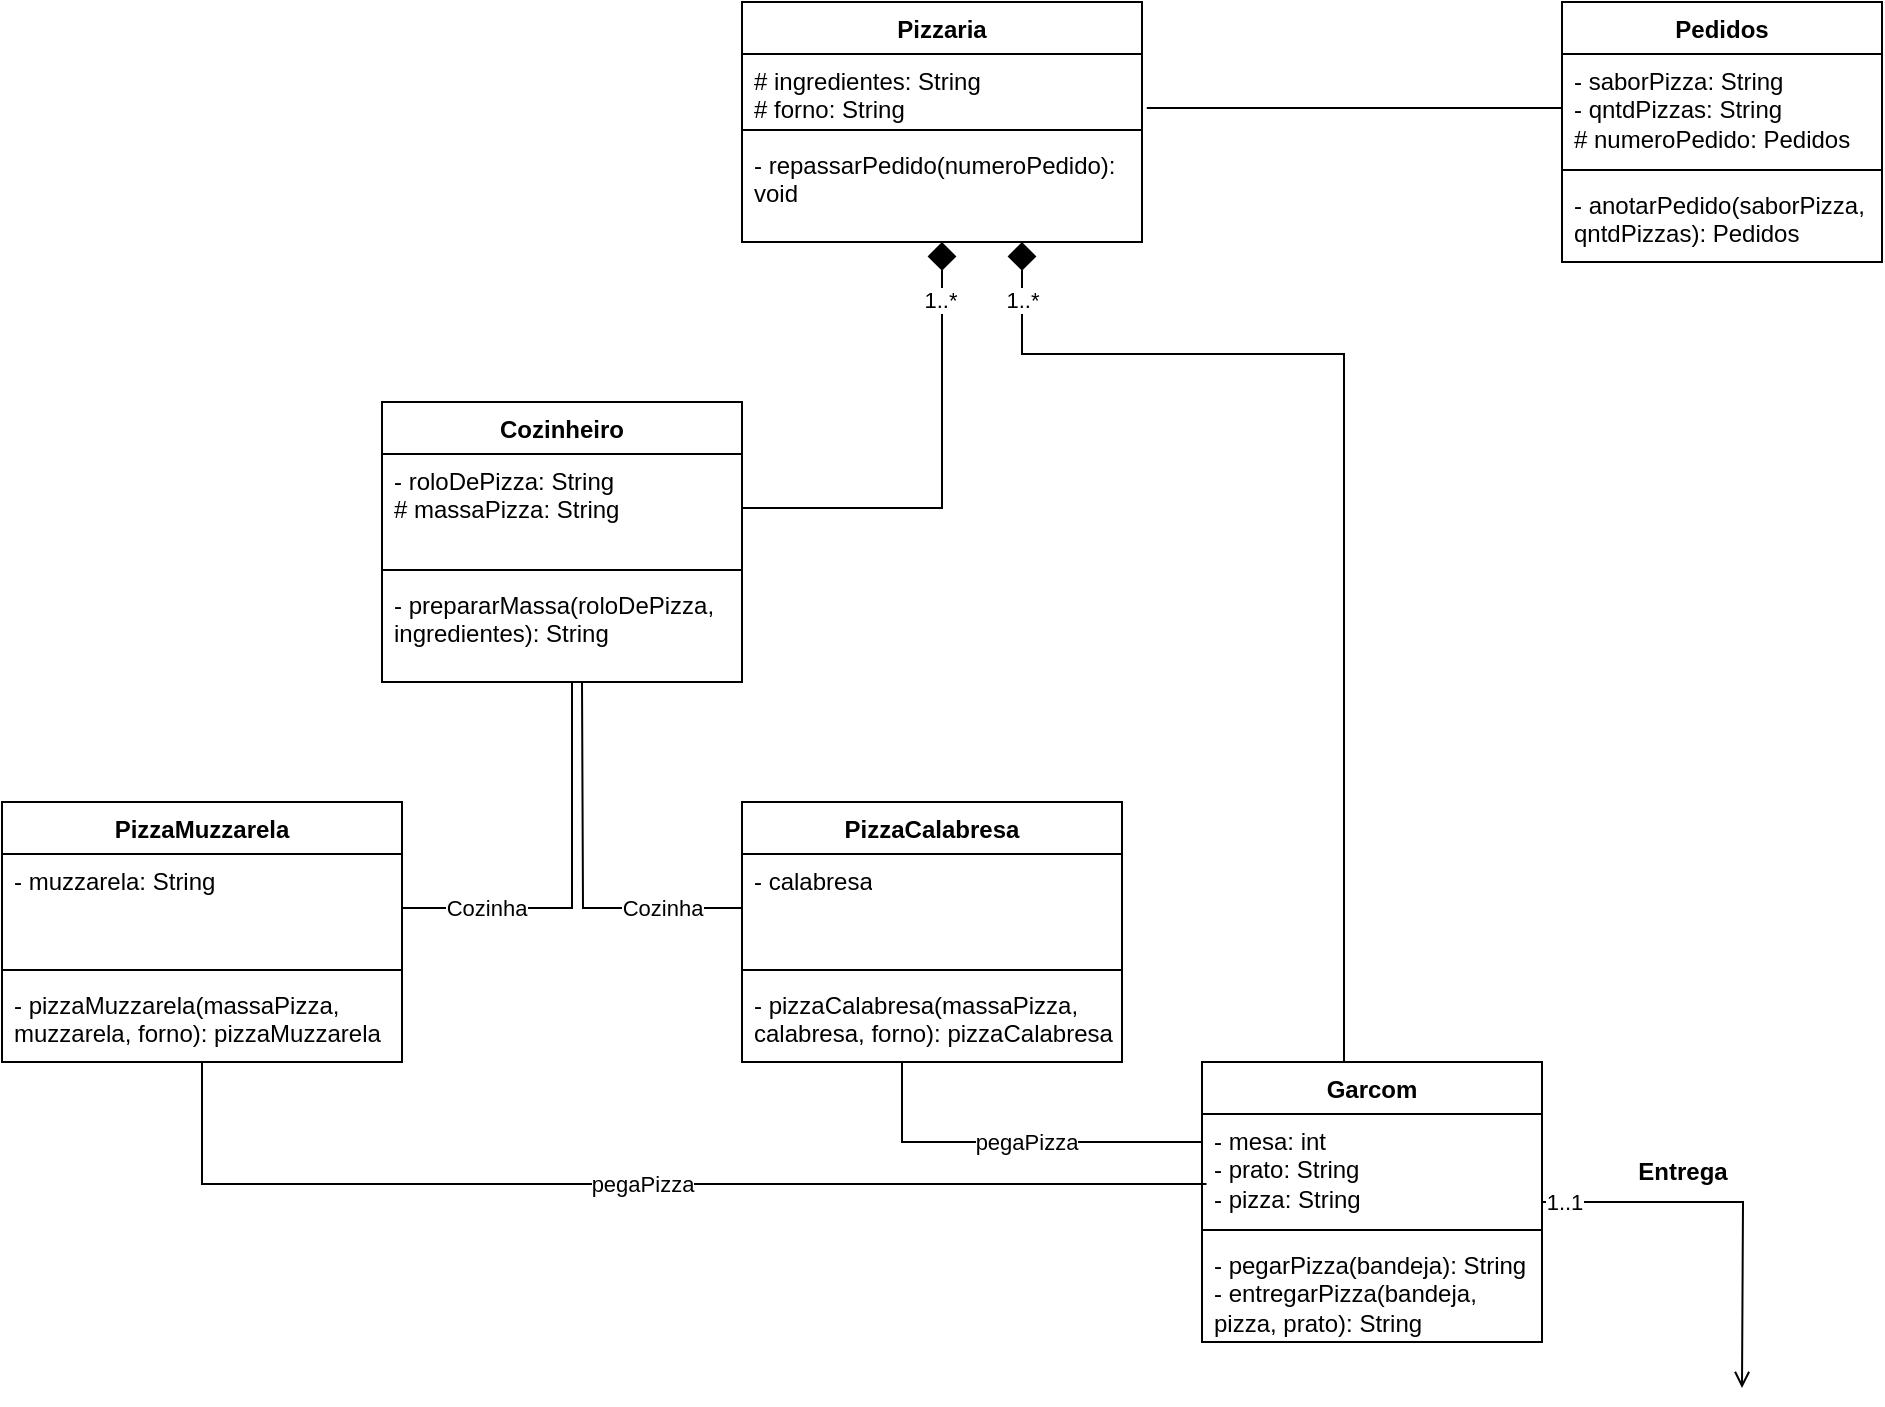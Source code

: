 <mxfile version="24.7.6">
  <diagram name="Page-1" id="e7e014a7-5840-1c2e-5031-d8a46d1fe8dd">
    <mxGraphModel dx="1461" dy="607" grid="1" gridSize="10" guides="1" tooltips="1" connect="1" arrows="1" fold="1" page="1" pageScale="1" pageWidth="1169" pageHeight="826" background="none" math="0" shadow="0">
      <root>
        <mxCell id="0" />
        <mxCell id="1" parent="0" />
        <mxCell id="d01wpcPB62GANtAtGYZp-93" value="Pizzaria" style="swimlane;fontStyle=1;align=center;verticalAlign=top;childLayout=stackLayout;horizontal=1;startSize=26;horizontalStack=0;resizeParent=1;resizeParentMax=0;resizeLast=0;collapsible=1;marginBottom=0;whiteSpace=wrap;html=1;" parent="1" vertex="1">
          <mxGeometry x="440" y="40" width="200" height="120" as="geometry" />
        </mxCell>
        <mxCell id="d01wpcPB62GANtAtGYZp-94" value="# ingredientes: String&lt;div&gt;# forno&lt;span style=&quot;background-color: initial;&quot;&gt;: String&lt;/span&gt;&lt;/div&gt;" style="text;strokeColor=none;fillColor=none;align=left;verticalAlign=top;spacingLeft=4;spacingRight=4;overflow=hidden;rotatable=0;points=[[0,0.5],[1,0.5]];portConstraint=eastwest;whiteSpace=wrap;html=1;" parent="d01wpcPB62GANtAtGYZp-93" vertex="1">
          <mxGeometry y="26" width="200" height="34" as="geometry" />
        </mxCell>
        <mxCell id="d01wpcPB62GANtAtGYZp-95" value="" style="line;strokeWidth=1;fillColor=none;align=left;verticalAlign=middle;spacingTop=-1;spacingLeft=3;spacingRight=3;rotatable=0;labelPosition=right;points=[];portConstraint=eastwest;strokeColor=inherit;" parent="d01wpcPB62GANtAtGYZp-93" vertex="1">
          <mxGeometry y="60" width="200" height="8" as="geometry" />
        </mxCell>
        <mxCell id="d01wpcPB62GANtAtGYZp-96" value="- repassarPedido(numeroPedido): void" style="text;strokeColor=none;fillColor=none;align=left;verticalAlign=top;spacingLeft=4;spacingRight=4;overflow=hidden;rotatable=0;points=[[0,0.5],[1,0.5]];portConstraint=eastwest;whiteSpace=wrap;html=1;" parent="d01wpcPB62GANtAtGYZp-93" vertex="1">
          <mxGeometry y="68" width="200" height="52" as="geometry" />
        </mxCell>
        <mxCell id="d01wpcPB62GANtAtGYZp-131" value="1..1" style="edgeStyle=orthogonalEdgeStyle;rounded=0;orthogonalLoop=1;jettySize=auto;html=1;entryX=0;entryY=0.5;entryDx=0;entryDy=0;endArrow=open;endFill=0;" parent="1" source="d01wpcPB62GANtAtGYZp-99" edge="1">
          <mxGeometry x="-0.893" relative="1" as="geometry">
            <mxPoint as="offset" />
            <mxPoint x="940" y="733" as="targetPoint" />
          </mxGeometry>
        </mxCell>
        <mxCell id="d01wpcPB62GANtAtGYZp-99" value="&lt;div&gt;Garcom&lt;/div&gt;" style="swimlane;fontStyle=1;align=center;verticalAlign=top;childLayout=stackLayout;horizontal=1;startSize=26;horizontalStack=0;resizeParent=1;resizeParentMax=0;resizeLast=0;collapsible=1;marginBottom=0;whiteSpace=wrap;html=1;" parent="1" vertex="1">
          <mxGeometry x="670" y="570" width="170" height="140" as="geometry" />
        </mxCell>
        <mxCell id="d01wpcPB62GANtAtGYZp-100" value="- mesa: int&lt;div&gt;- prato&lt;span style=&quot;background-color: initial;&quot;&gt;: String&lt;/span&gt;&lt;/div&gt;&lt;div&gt;- pizza&lt;span style=&quot;background-color: initial;&quot;&gt;: String&lt;/span&gt;&lt;/div&gt;" style="text;strokeColor=none;fillColor=none;align=left;verticalAlign=top;spacingLeft=4;spacingRight=4;overflow=hidden;rotatable=0;points=[[0,0.5],[1,0.5]];portConstraint=eastwest;whiteSpace=wrap;html=1;" parent="d01wpcPB62GANtAtGYZp-99" vertex="1">
          <mxGeometry y="26" width="170" height="54" as="geometry" />
        </mxCell>
        <mxCell id="d01wpcPB62GANtAtGYZp-101" value="" style="line;strokeWidth=1;fillColor=none;align=left;verticalAlign=middle;spacingTop=-1;spacingLeft=3;spacingRight=3;rotatable=0;labelPosition=right;points=[];portConstraint=eastwest;strokeColor=inherit;" parent="d01wpcPB62GANtAtGYZp-99" vertex="1">
          <mxGeometry y="80" width="170" height="8" as="geometry" />
        </mxCell>
        <mxCell id="d01wpcPB62GANtAtGYZp-102" value="&lt;div&gt;- pegarPizza(bandeja): String&lt;/div&gt;- entregarPizza(bandeja, pizza, prato): String&lt;div&gt;&lt;br&gt;&lt;/div&gt;" style="text;strokeColor=none;fillColor=none;align=left;verticalAlign=top;spacingLeft=4;spacingRight=4;overflow=hidden;rotatable=0;points=[[0,0.5],[1,0.5]];portConstraint=eastwest;whiteSpace=wrap;html=1;" parent="d01wpcPB62GANtAtGYZp-99" vertex="1">
          <mxGeometry y="88" width="170" height="52" as="geometry" />
        </mxCell>
        <mxCell id="d01wpcPB62GANtAtGYZp-103" value="&lt;div&gt;Cozinheiro&lt;/div&gt;" style="swimlane;fontStyle=1;align=center;verticalAlign=top;childLayout=stackLayout;horizontal=1;startSize=26;horizontalStack=0;resizeParent=1;resizeParentMax=0;resizeLast=0;collapsible=1;marginBottom=0;whiteSpace=wrap;html=1;" parent="1" vertex="1">
          <mxGeometry x="260" y="240" width="180" height="140" as="geometry" />
        </mxCell>
        <mxCell id="d01wpcPB62GANtAtGYZp-104" value="- roloDePizza: String&lt;div&gt;# massaPizza&lt;span style=&quot;background-color: initial;&quot;&gt;: String&lt;/span&gt;&lt;/div&gt;" style="text;strokeColor=none;fillColor=none;align=left;verticalAlign=top;spacingLeft=4;spacingRight=4;overflow=hidden;rotatable=0;points=[[0,0.5],[1,0.5]];portConstraint=eastwest;whiteSpace=wrap;html=1;" parent="d01wpcPB62GANtAtGYZp-103" vertex="1">
          <mxGeometry y="26" width="180" height="54" as="geometry" />
        </mxCell>
        <mxCell id="d01wpcPB62GANtAtGYZp-105" value="" style="line;strokeWidth=1;fillColor=none;align=left;verticalAlign=middle;spacingTop=-1;spacingLeft=3;spacingRight=3;rotatable=0;labelPosition=right;points=[];portConstraint=eastwest;strokeColor=inherit;" parent="d01wpcPB62GANtAtGYZp-103" vertex="1">
          <mxGeometry y="80" width="180" height="8" as="geometry" />
        </mxCell>
        <mxCell id="d01wpcPB62GANtAtGYZp-106" value="- prepararMassa(roloDePizza, ingredientes): String" style="text;strokeColor=none;fillColor=none;align=left;verticalAlign=top;spacingLeft=4;spacingRight=4;overflow=hidden;rotatable=0;points=[[0,0.5],[1,0.5]];portConstraint=eastwest;whiteSpace=wrap;html=1;" parent="d01wpcPB62GANtAtGYZp-103" vertex="1">
          <mxGeometry y="88" width="180" height="52" as="geometry" />
        </mxCell>
        <mxCell id="d01wpcPB62GANtAtGYZp-108" value="1..*" style="edgeStyle=orthogonalEdgeStyle;rounded=0;orthogonalLoop=1;jettySize=auto;html=1;entryX=0.631;entryY=1.038;entryDx=0;entryDy=0;entryPerimeter=0;endArrow=diamond;endFill=1;endSize=12;" parent="1" edge="1">
          <mxGeometry x="0.899" relative="1" as="geometry">
            <mxPoint x="741" y="570" as="sourcePoint" />
            <mxPoint x="580" y="159.998" as="targetPoint" />
            <Array as="points">
              <mxPoint x="741" y="216" />
              <mxPoint x="580" y="216" />
            </Array>
            <mxPoint as="offset" />
          </mxGeometry>
        </mxCell>
        <mxCell id="d01wpcPB62GANtAtGYZp-135" value="pegaPizza" style="edgeStyle=orthogonalEdgeStyle;rounded=0;orthogonalLoop=1;jettySize=auto;html=1;entryX=0;entryY=0.5;entryDx=0;entryDy=0;endArrow=none;endFill=0;" parent="1" source="d01wpcPB62GANtAtGYZp-110" target="d01wpcPB62GANtAtGYZp-100" edge="1">
          <mxGeometry relative="1" as="geometry">
            <Array as="points">
              <mxPoint x="520" y="610" />
              <mxPoint x="670" y="610" />
            </Array>
          </mxGeometry>
        </mxCell>
        <mxCell id="d01wpcPB62GANtAtGYZp-110" value="&lt;div&gt;PizzaCalabresa&lt;/div&gt;" style="swimlane;fontStyle=1;align=center;verticalAlign=top;childLayout=stackLayout;horizontal=1;startSize=26;horizontalStack=0;resizeParent=1;resizeParentMax=0;resizeLast=0;collapsible=1;marginBottom=0;whiteSpace=wrap;html=1;" parent="1" vertex="1">
          <mxGeometry x="440" y="440" width="190" height="130" as="geometry" />
        </mxCell>
        <mxCell id="d01wpcPB62GANtAtGYZp-137" value="&#xa;&lt;span style=&quot;color: rgb(0, 0, 0); font-family: Helvetica; font-size: 11px; font-style: normal; font-variant-ligatures: normal; font-variant-caps: normal; font-weight: 400; letter-spacing: normal; orphans: 2; text-align: center; text-indent: 0px; text-transform: none; widows: 2; word-spacing: 0px; -webkit-text-stroke-width: 0px; white-space: nowrap; background-color: rgb(255, 255, 255); text-decoration-thickness: initial; text-decoration-style: initial; text-decoration-color: initial; display: inline !important; float: none;&quot;&gt;Cozinha&lt;/span&gt;&#xa;&#xa;" style="edgeStyle=orthogonalEdgeStyle;rounded=0;orthogonalLoop=1;jettySize=auto;html=1;endArrow=none;endFill=0;" parent="d01wpcPB62GANtAtGYZp-110" source="d01wpcPB62GANtAtGYZp-111" edge="1">
          <mxGeometry x="-0.584" y="7" relative="1" as="geometry">
            <mxPoint x="-80" y="-60" as="targetPoint" />
            <mxPoint as="offset" />
          </mxGeometry>
        </mxCell>
        <mxCell id="d01wpcPB62GANtAtGYZp-111" value="- calabresa" style="text;strokeColor=none;fillColor=none;align=left;verticalAlign=top;spacingLeft=4;spacingRight=4;overflow=hidden;rotatable=0;points=[[0,0.5],[1,0.5]];portConstraint=eastwest;whiteSpace=wrap;html=1;" parent="d01wpcPB62GANtAtGYZp-110" vertex="1">
          <mxGeometry y="26" width="190" height="54" as="geometry" />
        </mxCell>
        <mxCell id="d01wpcPB62GANtAtGYZp-112" value="" style="line;strokeWidth=1;fillColor=none;align=left;verticalAlign=middle;spacingTop=-1;spacingLeft=3;spacingRight=3;rotatable=0;labelPosition=right;points=[];portConstraint=eastwest;strokeColor=inherit;" parent="d01wpcPB62GANtAtGYZp-110" vertex="1">
          <mxGeometry y="80" width="190" height="8" as="geometry" />
        </mxCell>
        <mxCell id="d01wpcPB62GANtAtGYZp-113" value="- pizzaCalabresa(massaPizza, calabresa, forno): pizzaCalabresa" style="text;strokeColor=none;fillColor=none;align=left;verticalAlign=top;spacingLeft=4;spacingRight=4;overflow=hidden;rotatable=0;points=[[0,0.5],[1,0.5]];portConstraint=eastwest;whiteSpace=wrap;html=1;" parent="d01wpcPB62GANtAtGYZp-110" vertex="1">
          <mxGeometry y="88" width="190" height="42" as="geometry" />
        </mxCell>
        <mxCell id="d01wpcPB62GANtAtGYZp-114" value="&lt;div&gt;PizzaMuzzarela&lt;/div&gt;" style="swimlane;fontStyle=1;align=center;verticalAlign=top;childLayout=stackLayout;horizontal=1;startSize=26;horizontalStack=0;resizeParent=1;resizeParentMax=0;resizeLast=0;collapsible=1;marginBottom=0;whiteSpace=wrap;html=1;" parent="1" vertex="1">
          <mxGeometry x="70" y="440" width="200" height="130" as="geometry" />
        </mxCell>
        <mxCell id="d01wpcPB62GANtAtGYZp-115" value="- muzzarela: String" style="text;strokeColor=none;fillColor=none;align=left;verticalAlign=top;spacingLeft=4;spacingRight=4;overflow=hidden;rotatable=0;points=[[0,0.5],[1,0.5]];portConstraint=eastwest;whiteSpace=wrap;html=1;" parent="d01wpcPB62GANtAtGYZp-114" vertex="1">
          <mxGeometry y="26" width="200" height="54" as="geometry" />
        </mxCell>
        <mxCell id="d01wpcPB62GANtAtGYZp-116" value="" style="line;strokeWidth=1;fillColor=none;align=left;verticalAlign=middle;spacingTop=-1;spacingLeft=3;spacingRight=3;rotatable=0;labelPosition=right;points=[];portConstraint=eastwest;strokeColor=inherit;" parent="d01wpcPB62GANtAtGYZp-114" vertex="1">
          <mxGeometry y="80" width="200" height="8" as="geometry" />
        </mxCell>
        <mxCell id="d01wpcPB62GANtAtGYZp-117" value="- pizzaMuzzarela(massaPizza, muzzarela, forno): pizzaMuzzarela&amp;nbsp;" style="text;strokeColor=none;fillColor=none;align=left;verticalAlign=top;spacingLeft=4;spacingRight=4;overflow=hidden;rotatable=0;points=[[0,0.5],[1,0.5]];portConstraint=eastwest;whiteSpace=wrap;html=1;" parent="d01wpcPB62GANtAtGYZp-114" vertex="1">
          <mxGeometry y="88" width="200" height="42" as="geometry" />
        </mxCell>
        <mxCell id="d01wpcPB62GANtAtGYZp-125" value="Cozinha" style="edgeStyle=orthogonalEdgeStyle;rounded=0;orthogonalLoop=1;jettySize=auto;html=1;entryX=0.469;entryY=1;entryDx=0;entryDy=0;entryPerimeter=0;endArrow=none;endFill=0;align=center;" parent="1" source="d01wpcPB62GANtAtGYZp-115" target="d01wpcPB62GANtAtGYZp-106" edge="1">
          <mxGeometry x="-0.596" relative="1" as="geometry">
            <Array as="points">
              <mxPoint x="355" y="493" />
            </Array>
            <mxPoint as="offset" />
          </mxGeometry>
        </mxCell>
        <mxCell id="d01wpcPB62GANtAtGYZp-132" value="Entrega" style="text;strokeColor=none;fillColor=none;html=1;fontSize=12;fontStyle=1;verticalAlign=middle;align=center;" parent="1" vertex="1">
          <mxGeometry x="890" y="620" width="40" height="10" as="geometry" />
        </mxCell>
        <mxCell id="d01wpcPB62GANtAtGYZp-136" value="pegaPizza" style="edgeStyle=orthogonalEdgeStyle;rounded=0;orthogonalLoop=1;jettySize=auto;html=1;entryX=0.013;entryY=0.648;entryDx=0;entryDy=0;entryPerimeter=0;endArrow=none;endFill=0;" parent="1" source="d01wpcPB62GANtAtGYZp-114" target="d01wpcPB62GANtAtGYZp-100" edge="1">
          <mxGeometry relative="1" as="geometry" />
        </mxCell>
        <mxCell id="3tEJC5cobn0J8dUwouIl-1" value="Pedidos" style="swimlane;fontStyle=1;align=center;verticalAlign=top;childLayout=stackLayout;horizontal=1;startSize=26;horizontalStack=0;resizeParent=1;resizeParentMax=0;resizeLast=0;collapsible=1;marginBottom=0;whiteSpace=wrap;html=1;" parent="1" vertex="1">
          <mxGeometry x="850" y="40" width="160" height="130" as="geometry" />
        </mxCell>
        <mxCell id="3tEJC5cobn0J8dUwouIl-2" value="- saborPizza: String&lt;div&gt;- qntdPizzas&lt;span style=&quot;background-color: initial;&quot;&gt;: String&lt;/span&gt;&lt;/div&gt;&lt;div&gt;# numeroPedido&lt;span style=&quot;background-color: initial;&quot;&gt;: Pedidos&lt;/span&gt;&lt;/div&gt;" style="text;strokeColor=none;fillColor=none;align=left;verticalAlign=top;spacingLeft=4;spacingRight=4;overflow=hidden;rotatable=0;points=[[0,0.5],[1,0.5]];portConstraint=eastwest;whiteSpace=wrap;html=1;" parent="3tEJC5cobn0J8dUwouIl-1" vertex="1">
          <mxGeometry y="26" width="160" height="54" as="geometry" />
        </mxCell>
        <mxCell id="3tEJC5cobn0J8dUwouIl-3" value="" style="line;strokeWidth=1;fillColor=none;align=left;verticalAlign=middle;spacingTop=-1;spacingLeft=3;spacingRight=3;rotatable=0;labelPosition=right;points=[];portConstraint=eastwest;strokeColor=inherit;" parent="3tEJC5cobn0J8dUwouIl-1" vertex="1">
          <mxGeometry y="80" width="160" height="8" as="geometry" />
        </mxCell>
        <mxCell id="3tEJC5cobn0J8dUwouIl-4" value="- anotarPedido(saborPizza, qntdPizzas): Pedidos" style="text;strokeColor=none;fillColor=none;align=left;verticalAlign=top;spacingLeft=4;spacingRight=4;overflow=hidden;rotatable=0;points=[[0,0.5],[1,0.5]];portConstraint=eastwest;whiteSpace=wrap;html=1;" parent="3tEJC5cobn0J8dUwouIl-1" vertex="1">
          <mxGeometry y="88" width="160" height="42" as="geometry" />
        </mxCell>
        <mxCell id="3tEJC5cobn0J8dUwouIl-9" style="edgeStyle=orthogonalEdgeStyle;rounded=0;orthogonalLoop=1;jettySize=auto;html=1;entryX=1.012;entryY=0.794;entryDx=0;entryDy=0;entryPerimeter=0;endArrow=none;endFill=0;" parent="1" source="3tEJC5cobn0J8dUwouIl-2" target="d01wpcPB62GANtAtGYZp-94" edge="1">
          <mxGeometry relative="1" as="geometry" />
        </mxCell>
        <mxCell id="3tEJC5cobn0J8dUwouIl-10" style="edgeStyle=orthogonalEdgeStyle;rounded=0;orthogonalLoop=1;jettySize=auto;html=1;entryX=0.5;entryY=1;entryDx=0;entryDy=0;entryPerimeter=0;endArrow=diamond;endFill=1;endSize=12;" parent="1" source="d01wpcPB62GANtAtGYZp-104" target="d01wpcPB62GANtAtGYZp-96" edge="1">
          <mxGeometry relative="1" as="geometry" />
        </mxCell>
        <mxCell id="3tEJC5cobn0J8dUwouIl-11" value="1..*" style="edgeLabel;html=1;align=center;verticalAlign=middle;resizable=0;points=[];" parent="3tEJC5cobn0J8dUwouIl-10" vertex="1" connectable="0">
          <mxGeometry x="0.749" y="1" relative="1" as="geometry">
            <mxPoint as="offset" />
          </mxGeometry>
        </mxCell>
      </root>
    </mxGraphModel>
  </diagram>
</mxfile>
